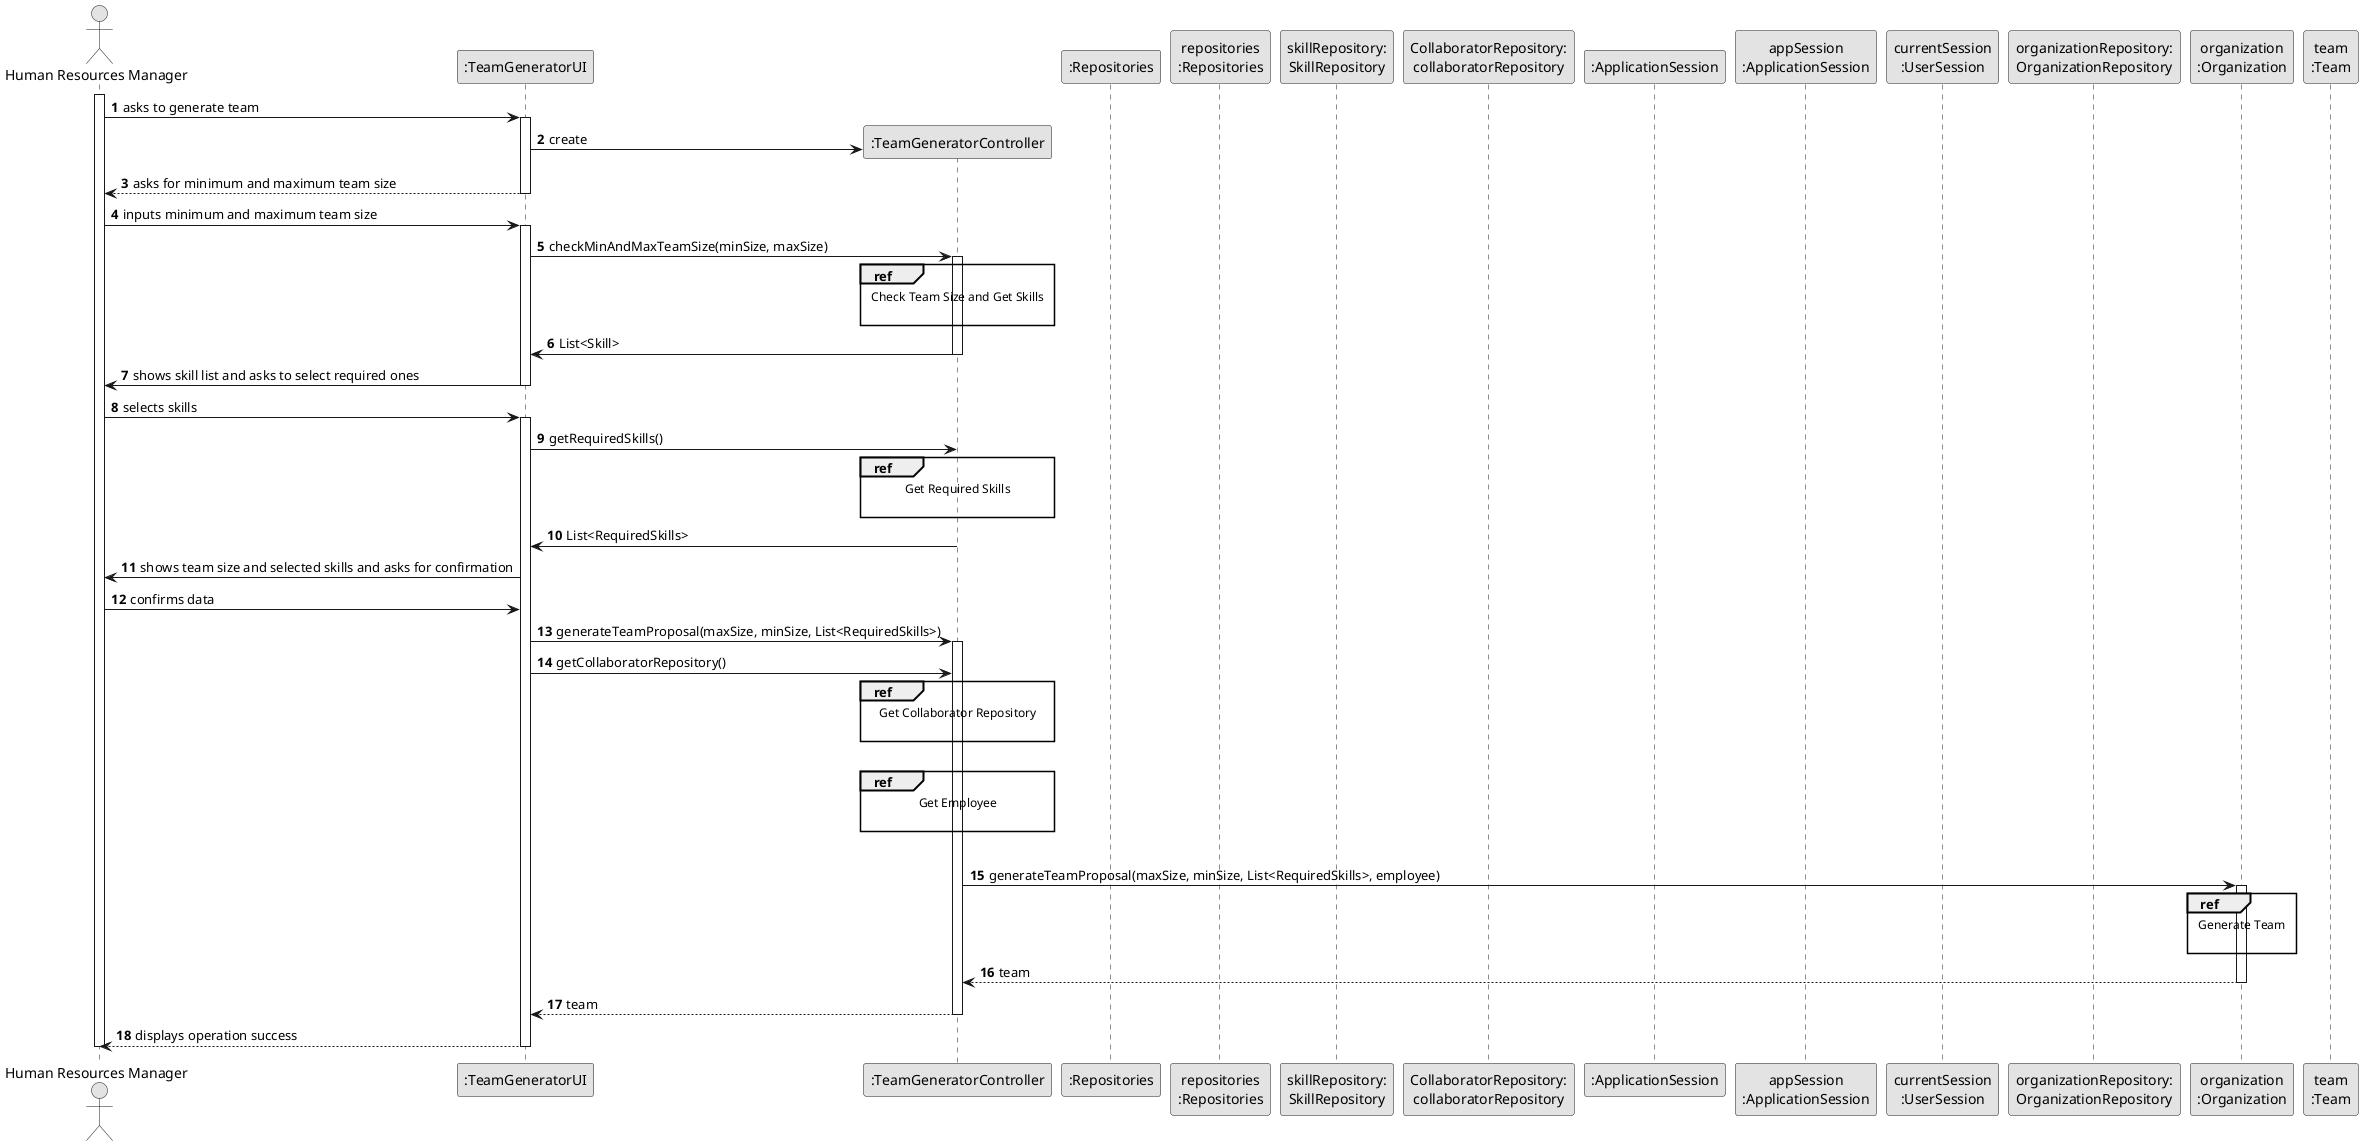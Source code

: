 @startuml
skinparam monochrome true
skinparam packageStyle rectangle
skinparam shadowing false

autonumber

'hide footbox
actor "Human Resources Manager" as ADM
participant ":TeamGeneratorUI" as UI
participant ":TeamGeneratorController" as CTRL
participant ":Repositories" as RepositorySingleton
participant "repositories\n:Repositories" as PLAT
participant "skillRepository:\nSkillRepository" as SR
participant "CollaboratorRepository:\ncollaboratorRepository" as CR
participant ":ApplicationSession" as _APP
participant "appSession\n:ApplicationSession" as APP
participant "currentSession\n:UserSession" as SESSAO
participant "organizationRepository:\nOrganizationRepository" as OrganizationRepository
participant "organization\n:Organization" as ORG
participant "team\n:Team" as EQUIPA

activate ADM

        ADM -> UI : asks to generate team

        activate UI

'            UI --> ADM : requests data (reference, description,  informal \n description, technical description, duration, cost)
            'create CTRL
            UI -> CTRL** : create

            UI --> ADM : asks for minimum and maximum team size
        deactivate UI

    ADM -> UI : inputs minimum and maximum team size
    activate UI

        UI -> CTRL : checkMinAndMaxTeamSize(minSize, maxSize)
        activate CTRL

                ref over CTRL
                    Check Team Size and Get Skills

                end ref

        CTRL -> UI : List<Skill>
        deactivate CTRL

    UI -> ADM : shows skill list and asks to select required ones
    deactivate UI

    ADM -> UI : selects skills
    activate UI

    UI -> CTRL : getRequiredSkills()

            ref over CTRL
                Get Required Skills

            end ref

    CTRL -> UI : List<RequiredSkills>
    deactivate CTRL

    UI -> ADM : shows team size and selected skills and asks for confirmation

    ADM -> UI : confirms data

          UI -> CTRL : generateTeamProposal(maxSize, minSize, List<RequiredSkills>)
            activate CTRL

          UI -> CTRL : getCollaboratorRepository()



                    ref over CTRL
                        Get Collaborator Repository

                    end ref
            |||
                               ref over CTRL
                                   Get Employee

                               end ref

            |||
            CTRL -> ORG: generateTeamProposal(maxSize, minSize, List<RequiredSkills>, employee)
            activate ORG

                    ref over ORG
                        Generate Team

                    end ref
                ORG --> CTRL : team

            deactivate ORG

            CTRL --> UI: team
            deactivate CTRL
            UI --> ADM: displays operation success
    deactivate UI

deactivate ADM

@enduml